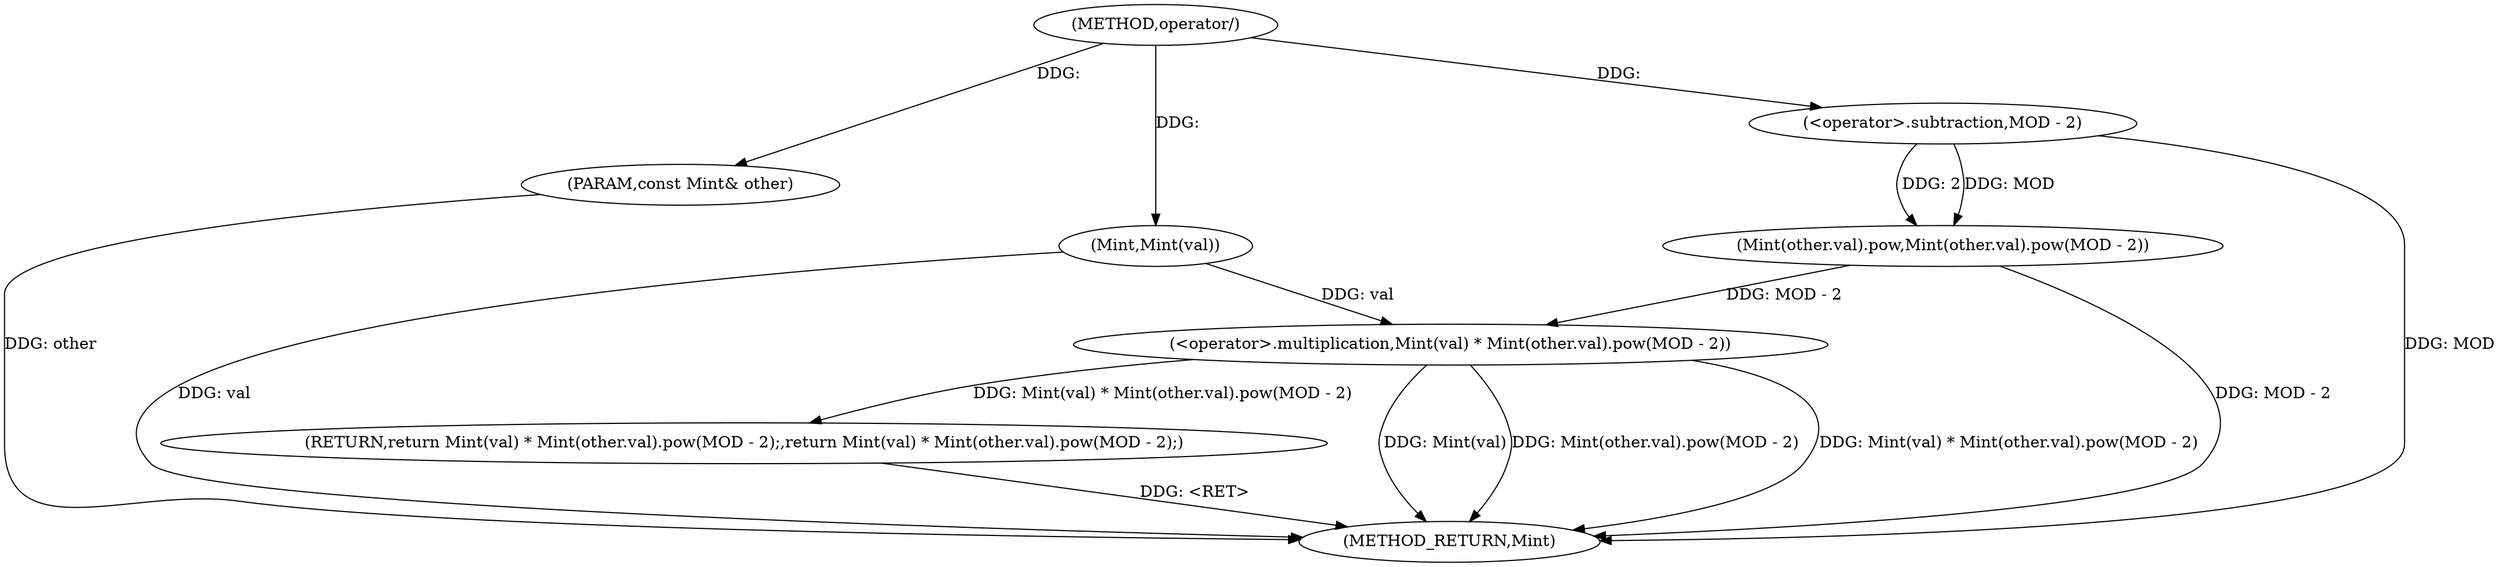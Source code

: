digraph "operator/" {  
"1000578" [label = "(METHOD,operator/)" ]
"1000589" [label = "(METHOD_RETURN,Mint)" ]
"1000579" [label = "(PARAM,const Mint& other)" ]
"1000581" [label = "(RETURN,return Mint(val) * Mint(other.val).pow(MOD - 2);,return Mint(val) * Mint(other.val).pow(MOD - 2);)" ]
"1000582" [label = "(<operator>.multiplication,Mint(val) * Mint(other.val).pow(MOD - 2))" ]
"1000583" [label = "(Mint,Mint(val))" ]
"1000585" [label = "(Mint(other.val).pow,Mint(other.val).pow(MOD - 2))" ]
"1000586" [label = "(<operator>.subtraction,MOD - 2)" ]
  "1000581" -> "1000589"  [ label = "DDG: <RET>"] 
  "1000579" -> "1000589"  [ label = "DDG: other"] 
  "1000582" -> "1000589"  [ label = "DDG: Mint(val)"] 
  "1000585" -> "1000589"  [ label = "DDG: MOD - 2"] 
  "1000582" -> "1000589"  [ label = "DDG: Mint(other.val).pow(MOD - 2)"] 
  "1000582" -> "1000589"  [ label = "DDG: Mint(val) * Mint(other.val).pow(MOD - 2)"] 
  "1000586" -> "1000589"  [ label = "DDG: MOD"] 
  "1000583" -> "1000589"  [ label = "DDG: val"] 
  "1000578" -> "1000579"  [ label = "DDG: "] 
  "1000582" -> "1000581"  [ label = "DDG: Mint(val) * Mint(other.val).pow(MOD - 2)"] 
  "1000583" -> "1000582"  [ label = "DDG: val"] 
  "1000585" -> "1000582"  [ label = "DDG: MOD - 2"] 
  "1000578" -> "1000583"  [ label = "DDG: "] 
  "1000586" -> "1000585"  [ label = "DDG: 2"] 
  "1000586" -> "1000585"  [ label = "DDG: MOD"] 
  "1000578" -> "1000586"  [ label = "DDG: "] 
}

